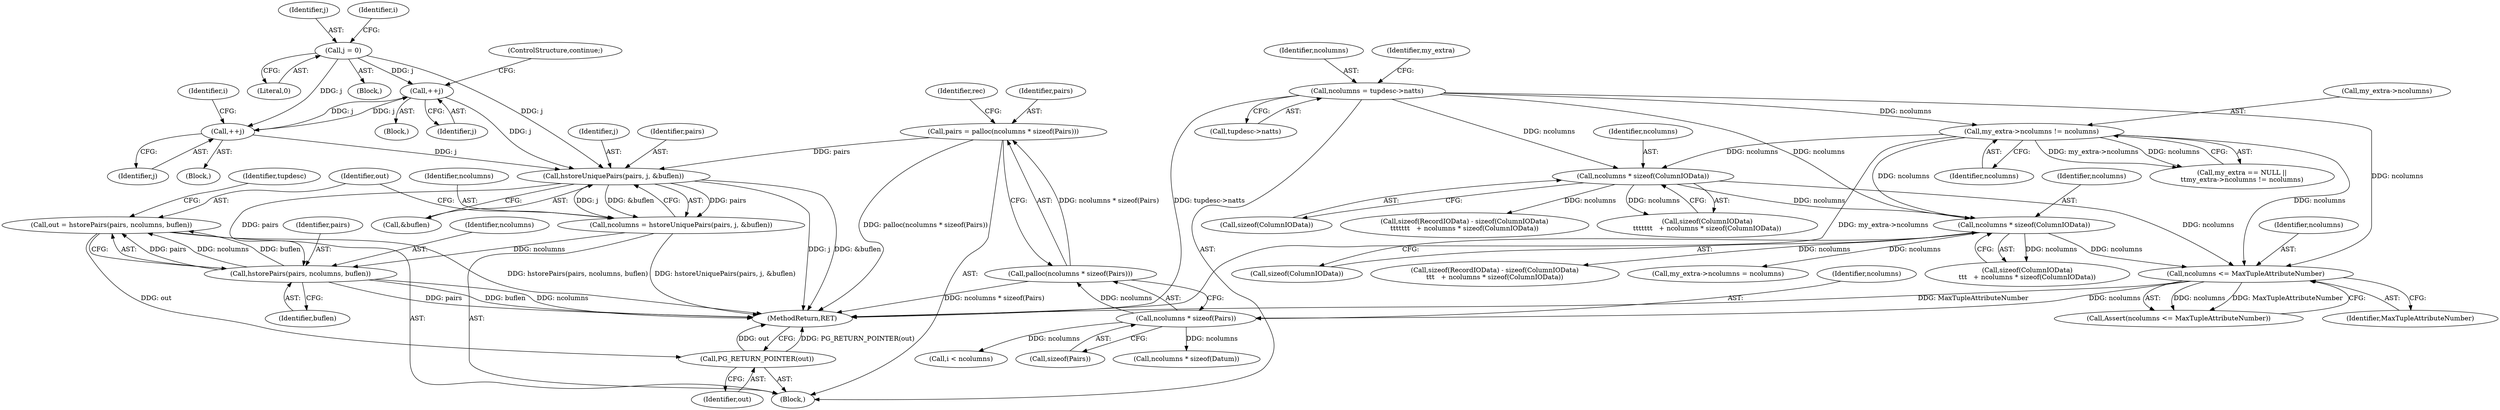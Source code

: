 digraph "0_postgres_31400a673325147e1205326008e32135a78b4d8a_1@pointer" {
"1000535" [label="(Call,out = hstorePairs(pairs, ncolumns, buflen))"];
"1000537" [label="(Call,hstorePairs(pairs, ncolumns, buflen))"];
"1000530" [label="(Call,hstoreUniquePairs(pairs, j, &buflen))"];
"1000277" [label="(Call,pairs = palloc(ncolumns * sizeof(Pairs)))"];
"1000279" [label="(Call,palloc(ncolumns * sizeof(Pairs)))"];
"1000280" [label="(Call,ncolumns * sizeof(Pairs))"];
"1000274" [label="(Call,ncolumns <= MaxTupleAttributeNumber)"];
"1000209" [label="(Call,ncolumns * sizeof(ColumnIOData))"];
"1000185" [label="(Call,my_extra->ncolumns != ncolumns)"];
"1000166" [label="(Call,ncolumns = tupdesc->natts)"];
"1000254" [label="(Call,ncolumns * sizeof(ColumnIOData))"];
"1000449" [label="(Call,++j)"];
"1000526" [label="(Call,++j)"];
"1000345" [label="(Call,j = 0)"];
"1000528" [label="(Call,ncolumns = hstoreUniquePairs(pairs, j, &buflen))"];
"1000543" [label="(Call,PG_RETURN_POINTER(out))"];
"1000209" [label="(Call,ncolumns * sizeof(ColumnIOData))"];
"1000255" [label="(Identifier,ncolumns)"];
"1000526" [label="(Call,++j)"];
"1000529" [label="(Identifier,ncolumns)"];
"1000532" [label="(Identifier,j)"];
"1000254" [label="(Call,ncolumns * sizeof(ColumnIOData))"];
"1000275" [label="(Identifier,ncolumns)"];
"1000280" [label="(Call,ncolumns * sizeof(Pairs))"];
"1000279" [label="(Call,palloc(ncolumns * sizeof(Pairs)))"];
"1000535" [label="(Call,out = hstorePairs(pairs, ncolumns, buflen))"];
"1000348" [label="(Call,i < ncolumns)"];
"1000285" [label="(Identifier,rec)"];
"1000527" [label="(Identifier,j)"];
"1000168" [label="(Call,tupdesc->natts)"];
"1000277" [label="(Call,pairs = palloc(ncolumns * sizeof(Pairs)))"];
"1000544" [label="(Identifier,out)"];
"1000313" [label="(Call,ncolumns * sizeof(Datum))"];
"1000542" [label="(Identifier,tupdesc)"];
"1000186" [label="(Call,my_extra->ncolumns)"];
"1000420" [label="(Block,)"];
"1000210" [label="(Identifier,ncolumns)"];
"1000536" [label="(Identifier,out)"];
"1000203" [label="(Call,sizeof(RecordIOData) - sizeof(ColumnIOData)\n\t\t\t\t\t\t\t   + ncolumns * sizeof(ColumnIOData))"];
"1000166" [label="(Call,ncolumns = tupdesc->natts)"];
"1000537" [label="(Call,hstorePairs(pairs, ncolumns, buflen))"];
"1000110" [label="(Block,)"];
"1000251" [label="(Call,sizeof(ColumnIOData)\n\t\t\t   + ncolumns * sizeof(ColumnIOData))"];
"1000256" [label="(Call,sizeof(ColumnIOData))"];
"1000211" [label="(Call,sizeof(ColumnIOData))"];
"1000531" [label="(Identifier,pairs)"];
"1000341" [label="(Block,)"];
"1000281" [label="(Identifier,ncolumns)"];
"1000345" [label="(Call,j = 0)"];
"1000248" [label="(Call,sizeof(RecordIOData) - sizeof(ColumnIOData)\n\t\t\t   + ncolumns * sizeof(ColumnIOData))"];
"1000189" [label="(Identifier,ncolumns)"];
"1000273" [label="(Call,Assert(ncolumns <= MaxTupleAttributeNumber))"];
"1000528" [label="(Call,ncolumns = hstoreUniquePairs(pairs, j, &buflen))"];
"1000352" [label="(Identifier,i)"];
"1000282" [label="(Call,sizeof(Pairs))"];
"1000206" [label="(Call,sizeof(ColumnIOData)\n\t\t\t\t\t\t\t   + ncolumns * sizeof(ColumnIOData))"];
"1000346" [label="(Identifier,j)"];
"1000349" [label="(Identifier,i)"];
"1000530" [label="(Call,hstoreUniquePairs(pairs, j, &buflen))"];
"1000450" [label="(Identifier,j)"];
"1000538" [label="(Identifier,pairs)"];
"1000539" [label="(Identifier,ncolumns)"];
"1000545" [label="(MethodReturn,RET)"];
"1000543" [label="(Call,PG_RETURN_POINTER(out))"];
"1000268" [label="(Call,my_extra->ncolumns = ncolumns)"];
"1000172" [label="(Identifier,my_extra)"];
"1000278" [label="(Identifier,pairs)"];
"1000353" [label="(Block,)"];
"1000451" [label="(ControlStructure,continue;)"];
"1000181" [label="(Call,my_extra == NULL ||\n\t\tmy_extra->ncolumns != ncolumns)"];
"1000449" [label="(Call,++j)"];
"1000167" [label="(Identifier,ncolumns)"];
"1000540" [label="(Identifier,buflen)"];
"1000185" [label="(Call,my_extra->ncolumns != ncolumns)"];
"1000276" [label="(Identifier,MaxTupleAttributeNumber)"];
"1000274" [label="(Call,ncolumns <= MaxTupleAttributeNumber)"];
"1000347" [label="(Literal,0)"];
"1000533" [label="(Call,&buflen)"];
"1000535" -> "1000110"  [label="AST: "];
"1000535" -> "1000537"  [label="CFG: "];
"1000536" -> "1000535"  [label="AST: "];
"1000537" -> "1000535"  [label="AST: "];
"1000542" -> "1000535"  [label="CFG: "];
"1000535" -> "1000545"  [label="DDG: hstorePairs(pairs, ncolumns, buflen)"];
"1000537" -> "1000535"  [label="DDG: pairs"];
"1000537" -> "1000535"  [label="DDG: ncolumns"];
"1000537" -> "1000535"  [label="DDG: buflen"];
"1000535" -> "1000543"  [label="DDG: out"];
"1000537" -> "1000540"  [label="CFG: "];
"1000538" -> "1000537"  [label="AST: "];
"1000539" -> "1000537"  [label="AST: "];
"1000540" -> "1000537"  [label="AST: "];
"1000537" -> "1000545"  [label="DDG: buflen"];
"1000537" -> "1000545"  [label="DDG: ncolumns"];
"1000537" -> "1000545"  [label="DDG: pairs"];
"1000530" -> "1000537"  [label="DDG: pairs"];
"1000528" -> "1000537"  [label="DDG: ncolumns"];
"1000530" -> "1000528"  [label="AST: "];
"1000530" -> "1000533"  [label="CFG: "];
"1000531" -> "1000530"  [label="AST: "];
"1000532" -> "1000530"  [label="AST: "];
"1000533" -> "1000530"  [label="AST: "];
"1000528" -> "1000530"  [label="CFG: "];
"1000530" -> "1000545"  [label="DDG: &buflen"];
"1000530" -> "1000545"  [label="DDG: j"];
"1000530" -> "1000528"  [label="DDG: pairs"];
"1000530" -> "1000528"  [label="DDG: j"];
"1000530" -> "1000528"  [label="DDG: &buflen"];
"1000277" -> "1000530"  [label="DDG: pairs"];
"1000449" -> "1000530"  [label="DDG: j"];
"1000526" -> "1000530"  [label="DDG: j"];
"1000345" -> "1000530"  [label="DDG: j"];
"1000277" -> "1000110"  [label="AST: "];
"1000277" -> "1000279"  [label="CFG: "];
"1000278" -> "1000277"  [label="AST: "];
"1000279" -> "1000277"  [label="AST: "];
"1000285" -> "1000277"  [label="CFG: "];
"1000277" -> "1000545"  [label="DDG: palloc(ncolumns * sizeof(Pairs))"];
"1000279" -> "1000277"  [label="DDG: ncolumns * sizeof(Pairs)"];
"1000279" -> "1000280"  [label="CFG: "];
"1000280" -> "1000279"  [label="AST: "];
"1000279" -> "1000545"  [label="DDG: ncolumns * sizeof(Pairs)"];
"1000280" -> "1000279"  [label="DDG: ncolumns"];
"1000280" -> "1000282"  [label="CFG: "];
"1000281" -> "1000280"  [label="AST: "];
"1000282" -> "1000280"  [label="AST: "];
"1000274" -> "1000280"  [label="DDG: ncolumns"];
"1000280" -> "1000313"  [label="DDG: ncolumns"];
"1000280" -> "1000348"  [label="DDG: ncolumns"];
"1000274" -> "1000273"  [label="AST: "];
"1000274" -> "1000276"  [label="CFG: "];
"1000275" -> "1000274"  [label="AST: "];
"1000276" -> "1000274"  [label="AST: "];
"1000273" -> "1000274"  [label="CFG: "];
"1000274" -> "1000545"  [label="DDG: MaxTupleAttributeNumber"];
"1000274" -> "1000273"  [label="DDG: ncolumns"];
"1000274" -> "1000273"  [label="DDG: MaxTupleAttributeNumber"];
"1000209" -> "1000274"  [label="DDG: ncolumns"];
"1000185" -> "1000274"  [label="DDG: ncolumns"];
"1000166" -> "1000274"  [label="DDG: ncolumns"];
"1000254" -> "1000274"  [label="DDG: ncolumns"];
"1000209" -> "1000206"  [label="AST: "];
"1000209" -> "1000211"  [label="CFG: "];
"1000210" -> "1000209"  [label="AST: "];
"1000211" -> "1000209"  [label="AST: "];
"1000206" -> "1000209"  [label="CFG: "];
"1000209" -> "1000203"  [label="DDG: ncolumns"];
"1000209" -> "1000206"  [label="DDG: ncolumns"];
"1000185" -> "1000209"  [label="DDG: ncolumns"];
"1000166" -> "1000209"  [label="DDG: ncolumns"];
"1000209" -> "1000254"  [label="DDG: ncolumns"];
"1000185" -> "1000181"  [label="AST: "];
"1000185" -> "1000189"  [label="CFG: "];
"1000186" -> "1000185"  [label="AST: "];
"1000189" -> "1000185"  [label="AST: "];
"1000181" -> "1000185"  [label="CFG: "];
"1000185" -> "1000545"  [label="DDG: my_extra->ncolumns"];
"1000185" -> "1000181"  [label="DDG: my_extra->ncolumns"];
"1000185" -> "1000181"  [label="DDG: ncolumns"];
"1000166" -> "1000185"  [label="DDG: ncolumns"];
"1000185" -> "1000254"  [label="DDG: ncolumns"];
"1000166" -> "1000110"  [label="AST: "];
"1000166" -> "1000168"  [label="CFG: "];
"1000167" -> "1000166"  [label="AST: "];
"1000168" -> "1000166"  [label="AST: "];
"1000172" -> "1000166"  [label="CFG: "];
"1000166" -> "1000545"  [label="DDG: tupdesc->natts"];
"1000166" -> "1000254"  [label="DDG: ncolumns"];
"1000254" -> "1000251"  [label="AST: "];
"1000254" -> "1000256"  [label="CFG: "];
"1000255" -> "1000254"  [label="AST: "];
"1000256" -> "1000254"  [label="AST: "];
"1000251" -> "1000254"  [label="CFG: "];
"1000254" -> "1000248"  [label="DDG: ncolumns"];
"1000254" -> "1000251"  [label="DDG: ncolumns"];
"1000254" -> "1000268"  [label="DDG: ncolumns"];
"1000449" -> "1000420"  [label="AST: "];
"1000449" -> "1000450"  [label="CFG: "];
"1000450" -> "1000449"  [label="AST: "];
"1000451" -> "1000449"  [label="CFG: "];
"1000526" -> "1000449"  [label="DDG: j"];
"1000345" -> "1000449"  [label="DDG: j"];
"1000449" -> "1000526"  [label="DDG: j"];
"1000526" -> "1000353"  [label="AST: "];
"1000526" -> "1000527"  [label="CFG: "];
"1000527" -> "1000526"  [label="AST: "];
"1000352" -> "1000526"  [label="CFG: "];
"1000345" -> "1000526"  [label="DDG: j"];
"1000345" -> "1000341"  [label="AST: "];
"1000345" -> "1000347"  [label="CFG: "];
"1000346" -> "1000345"  [label="AST: "];
"1000347" -> "1000345"  [label="AST: "];
"1000349" -> "1000345"  [label="CFG: "];
"1000528" -> "1000110"  [label="AST: "];
"1000529" -> "1000528"  [label="AST: "];
"1000536" -> "1000528"  [label="CFG: "];
"1000528" -> "1000545"  [label="DDG: hstoreUniquePairs(pairs, j, &buflen)"];
"1000543" -> "1000110"  [label="AST: "];
"1000543" -> "1000544"  [label="CFG: "];
"1000544" -> "1000543"  [label="AST: "];
"1000545" -> "1000543"  [label="CFG: "];
"1000543" -> "1000545"  [label="DDG: PG_RETURN_POINTER(out)"];
"1000543" -> "1000545"  [label="DDG: out"];
}

